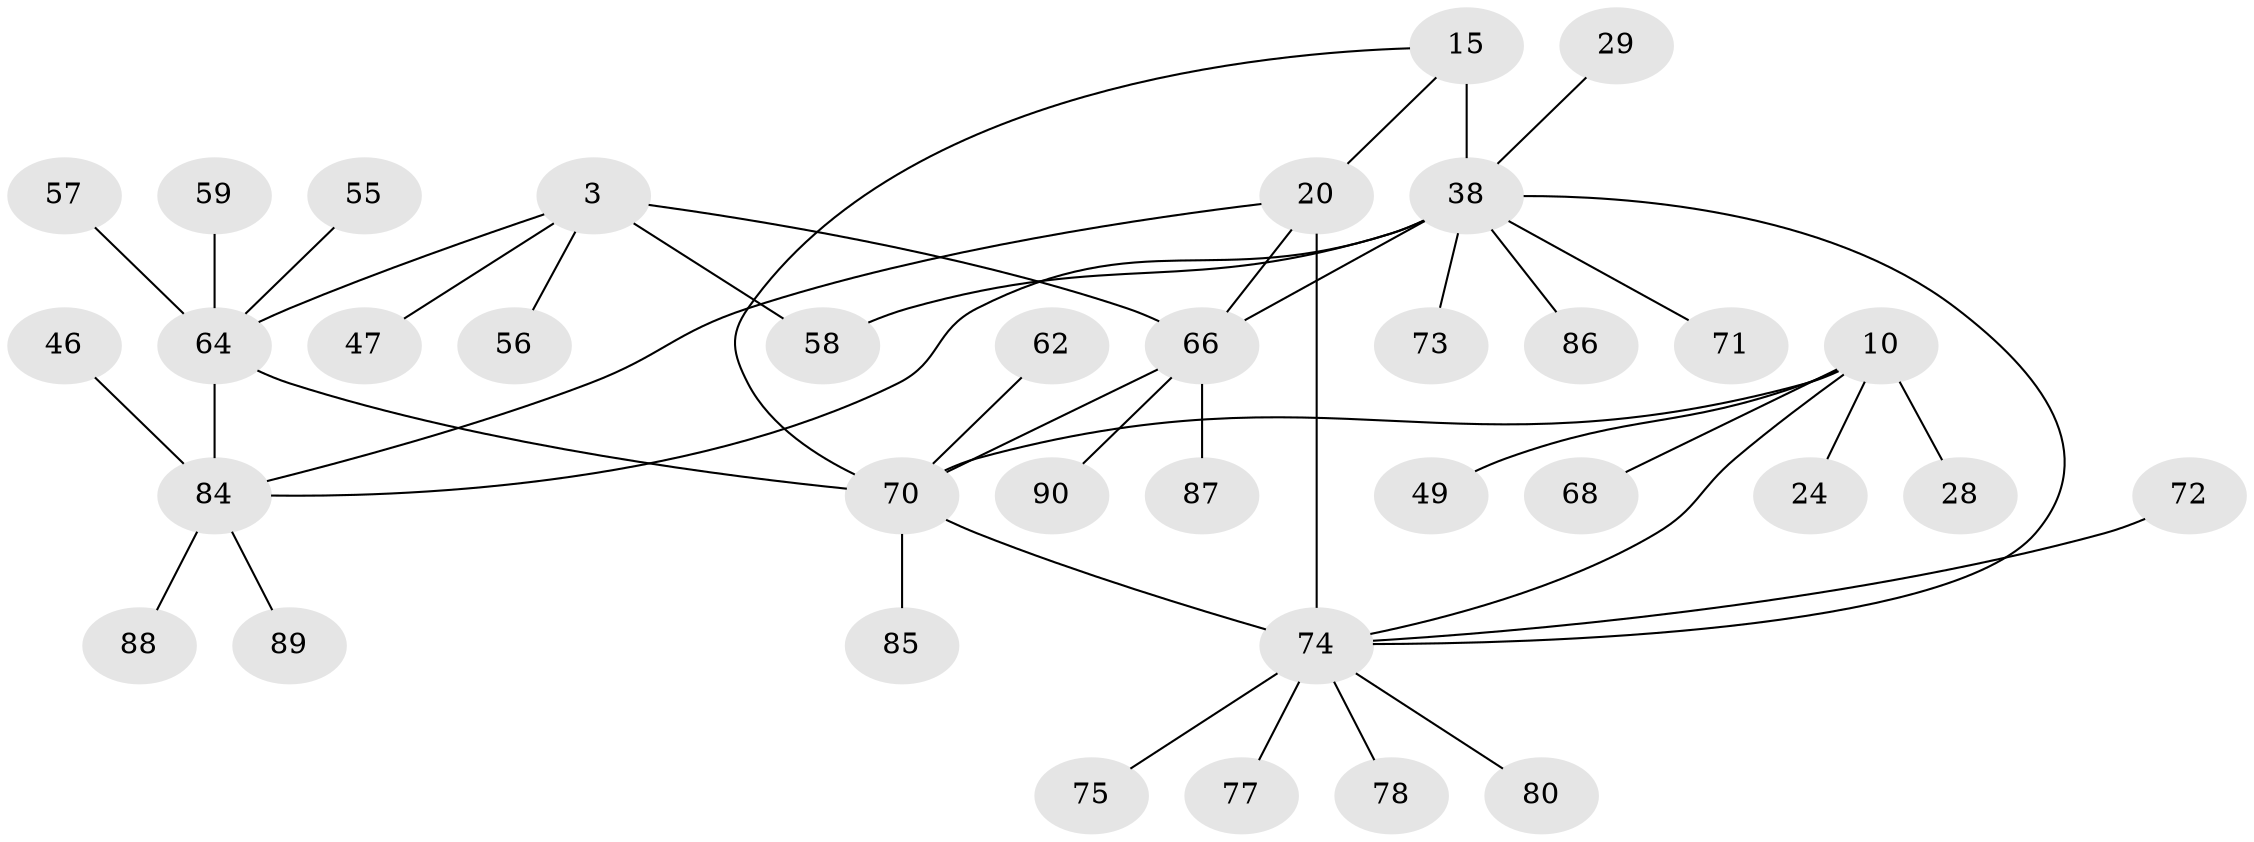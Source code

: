 // original degree distribution, {6: 0.05555555555555555, 8: 0.044444444444444446, 4: 0.06666666666666667, 5: 0.022222222222222223, 7: 0.022222222222222223, 11: 0.011111111111111112, 9: 0.011111111111111112, 10: 0.011111111111111112, 3: 0.05555555555555555, 1: 0.5888888888888889, 2: 0.1111111111111111}
// Generated by graph-tools (version 1.1) at 2025/57/03/04/25 21:57:58]
// undirected, 36 vertices, 44 edges
graph export_dot {
graph [start="1"]
  node [color=gray90,style=filled];
  3 [super="+1"];
  10 [super="+9"];
  15 [super="+13"];
  20 [super="+19"];
  24;
  28;
  29;
  38 [super="+30+16+25"];
  46;
  47;
  49;
  55;
  56;
  57;
  58;
  59;
  62 [super="+50"];
  64 [super="+7+22+26+33+34"];
  66 [super="+65"];
  68;
  70 [super="+12+23+60"];
  71;
  72;
  73 [super="+45+61+63"];
  74 [super="+69+18+54+32+35+52+53+67"];
  75 [super="+48"];
  77 [super="+40"];
  78 [super="+41"];
  80;
  84 [super="+82+8"];
  85;
  86 [super="+79"];
  87;
  88;
  89;
  90 [super="+81+83"];
  3 -- 56;
  3 -- 58;
  3 -- 47;
  3 -- 64;
  3 -- 66 [weight=4];
  10 -- 28;
  10 -- 68;
  10 -- 74;
  10 -- 49;
  10 -- 24;
  10 -- 70 [weight=4];
  15 -- 20;
  15 -- 70;
  15 -- 38 [weight=4];
  20 -- 74 [weight=4];
  20 -- 66;
  20 -- 84;
  29 -- 38;
  38 -- 71;
  38 -- 73;
  38 -- 74 [weight=2];
  38 -- 86;
  38 -- 58;
  38 -- 66;
  38 -- 84;
  46 -- 84;
  55 -- 64;
  57 -- 64;
  59 -- 64;
  62 -- 70;
  64 -- 70;
  64 -- 84 [weight=4];
  66 -- 70;
  66 -- 87;
  66 -- 90;
  70 -- 74;
  70 -- 85;
  72 -- 74;
  74 -- 75;
  74 -- 77;
  74 -- 78;
  74 -- 80;
  84 -- 88;
  84 -- 89;
}
